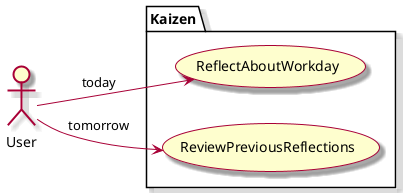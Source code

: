 @startuml
skin rose
left to right direction

actor User

package Kaizen{
    usecase ReflectAboutWorkday
    usecase ReviewPreviousReflections
}

User --> ReflectAboutWorkday : today
User --> ReviewPreviousReflections : tomorrow

@enduml